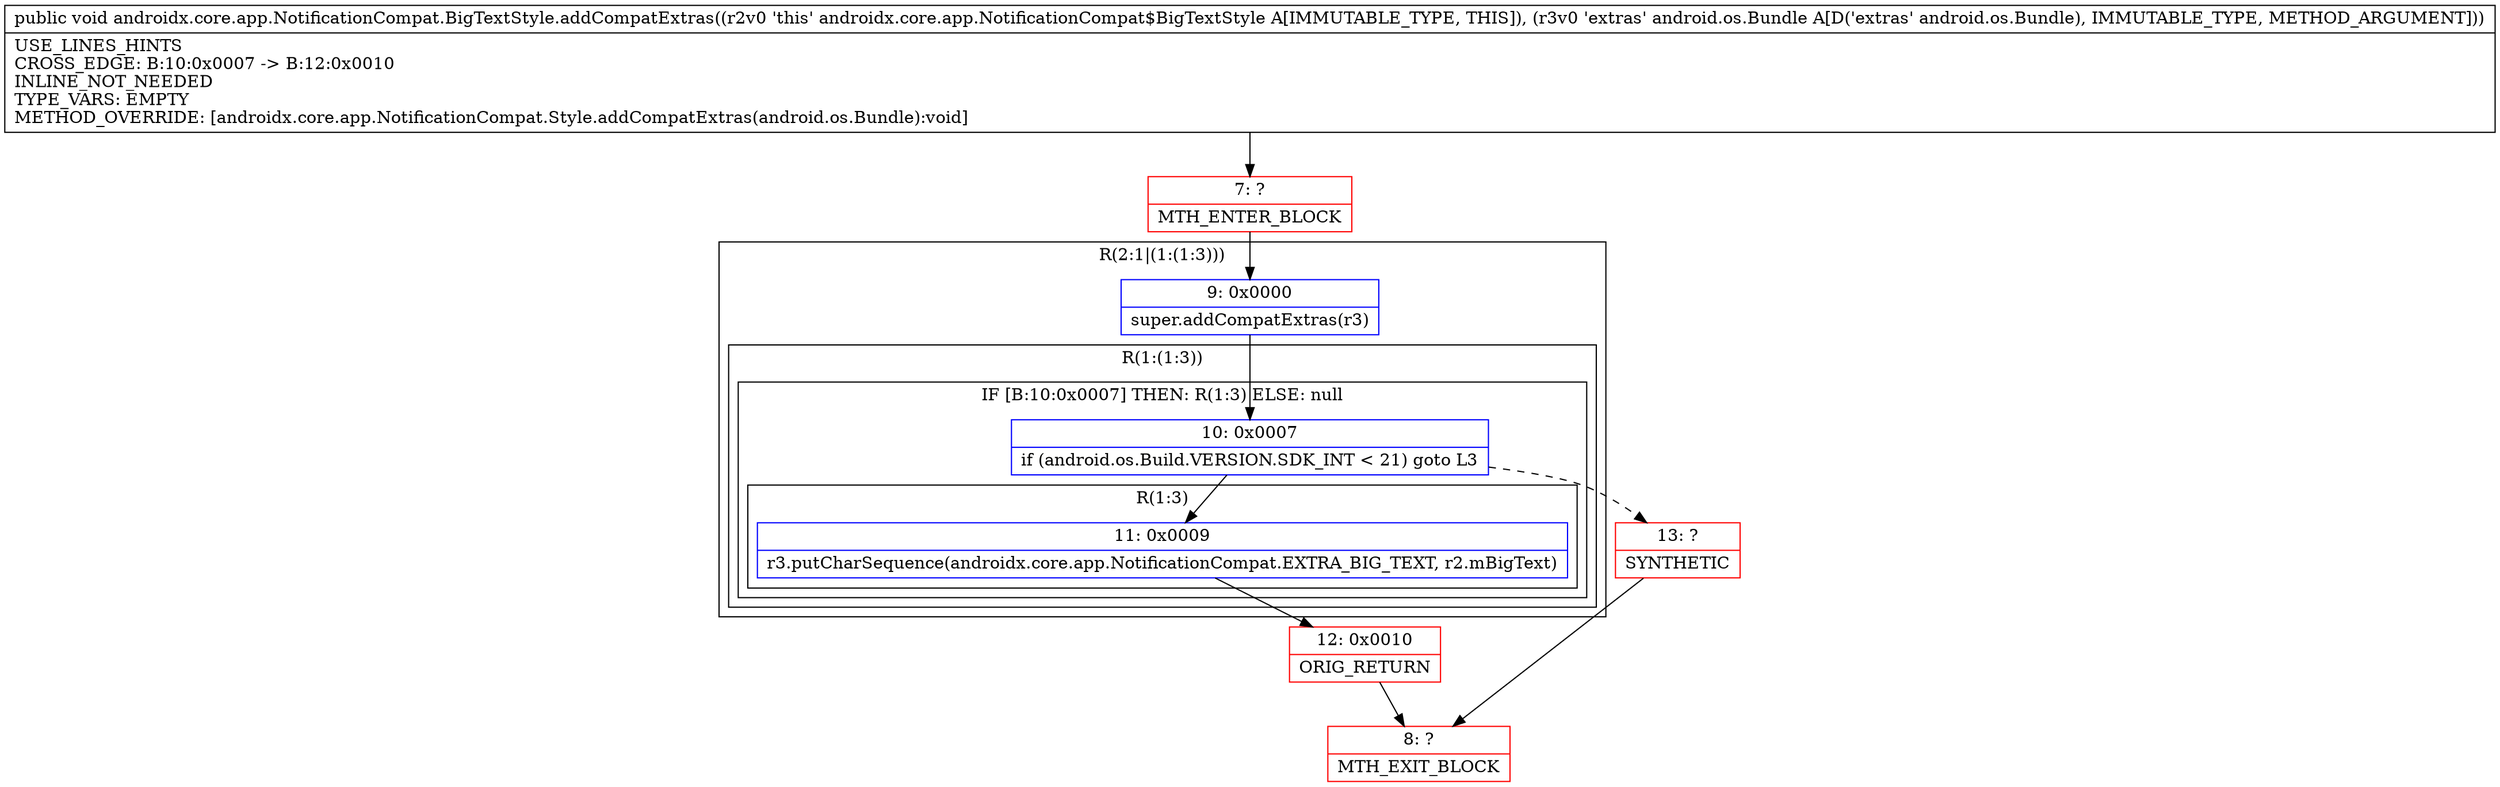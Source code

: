digraph "CFG forandroidx.core.app.NotificationCompat.BigTextStyle.addCompatExtras(Landroid\/os\/Bundle;)V" {
subgraph cluster_Region_341460587 {
label = "R(2:1|(1:(1:3)))";
node [shape=record,color=blue];
Node_9 [shape=record,label="{9\:\ 0x0000|super.addCompatExtras(r3)\l}"];
subgraph cluster_Region_2061514613 {
label = "R(1:(1:3))";
node [shape=record,color=blue];
subgraph cluster_IfRegion_1939284718 {
label = "IF [B:10:0x0007] THEN: R(1:3) ELSE: null";
node [shape=record,color=blue];
Node_10 [shape=record,label="{10\:\ 0x0007|if (android.os.Build.VERSION.SDK_INT \< 21) goto L3\l}"];
subgraph cluster_Region_1942194626 {
label = "R(1:3)";
node [shape=record,color=blue];
Node_11 [shape=record,label="{11\:\ 0x0009|r3.putCharSequence(androidx.core.app.NotificationCompat.EXTRA_BIG_TEXT, r2.mBigText)\l}"];
}
}
}
}
Node_7 [shape=record,color=red,label="{7\:\ ?|MTH_ENTER_BLOCK\l}"];
Node_12 [shape=record,color=red,label="{12\:\ 0x0010|ORIG_RETURN\l}"];
Node_8 [shape=record,color=red,label="{8\:\ ?|MTH_EXIT_BLOCK\l}"];
Node_13 [shape=record,color=red,label="{13\:\ ?|SYNTHETIC\l}"];
MethodNode[shape=record,label="{public void androidx.core.app.NotificationCompat.BigTextStyle.addCompatExtras((r2v0 'this' androidx.core.app.NotificationCompat$BigTextStyle A[IMMUTABLE_TYPE, THIS]), (r3v0 'extras' android.os.Bundle A[D('extras' android.os.Bundle), IMMUTABLE_TYPE, METHOD_ARGUMENT]))  | USE_LINES_HINTS\lCROSS_EDGE: B:10:0x0007 \-\> B:12:0x0010\lINLINE_NOT_NEEDED\lTYPE_VARS: EMPTY\lMETHOD_OVERRIDE: [androidx.core.app.NotificationCompat.Style.addCompatExtras(android.os.Bundle):void]\l}"];
MethodNode -> Node_7;Node_9 -> Node_10;
Node_10 -> Node_11;
Node_10 -> Node_13[style=dashed];
Node_11 -> Node_12;
Node_7 -> Node_9;
Node_12 -> Node_8;
Node_13 -> Node_8;
}

